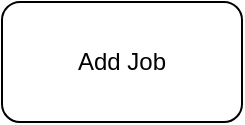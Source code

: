<mxfile version="22.1.2" type="device">
  <diagram name="Page-1" id="6t_SKed3LfVIcDr-ompg">
    <mxGraphModel dx="1134" dy="750" grid="1" gridSize="10" guides="1" tooltips="1" connect="1" arrows="1" fold="1" page="1" pageScale="1" pageWidth="1920" pageHeight="1200" math="0" shadow="0">
      <root>
        <mxCell id="0" />
        <mxCell id="1" parent="0" />
        <mxCell id="bII26p0IBWzaPGMTOUp2-1" value="Add Job" style="rounded=1;whiteSpace=wrap;html=1;" vertex="1" parent="1">
          <mxGeometry x="390" y="430" width="120" height="60" as="geometry" />
        </mxCell>
      </root>
    </mxGraphModel>
  </diagram>
</mxfile>
